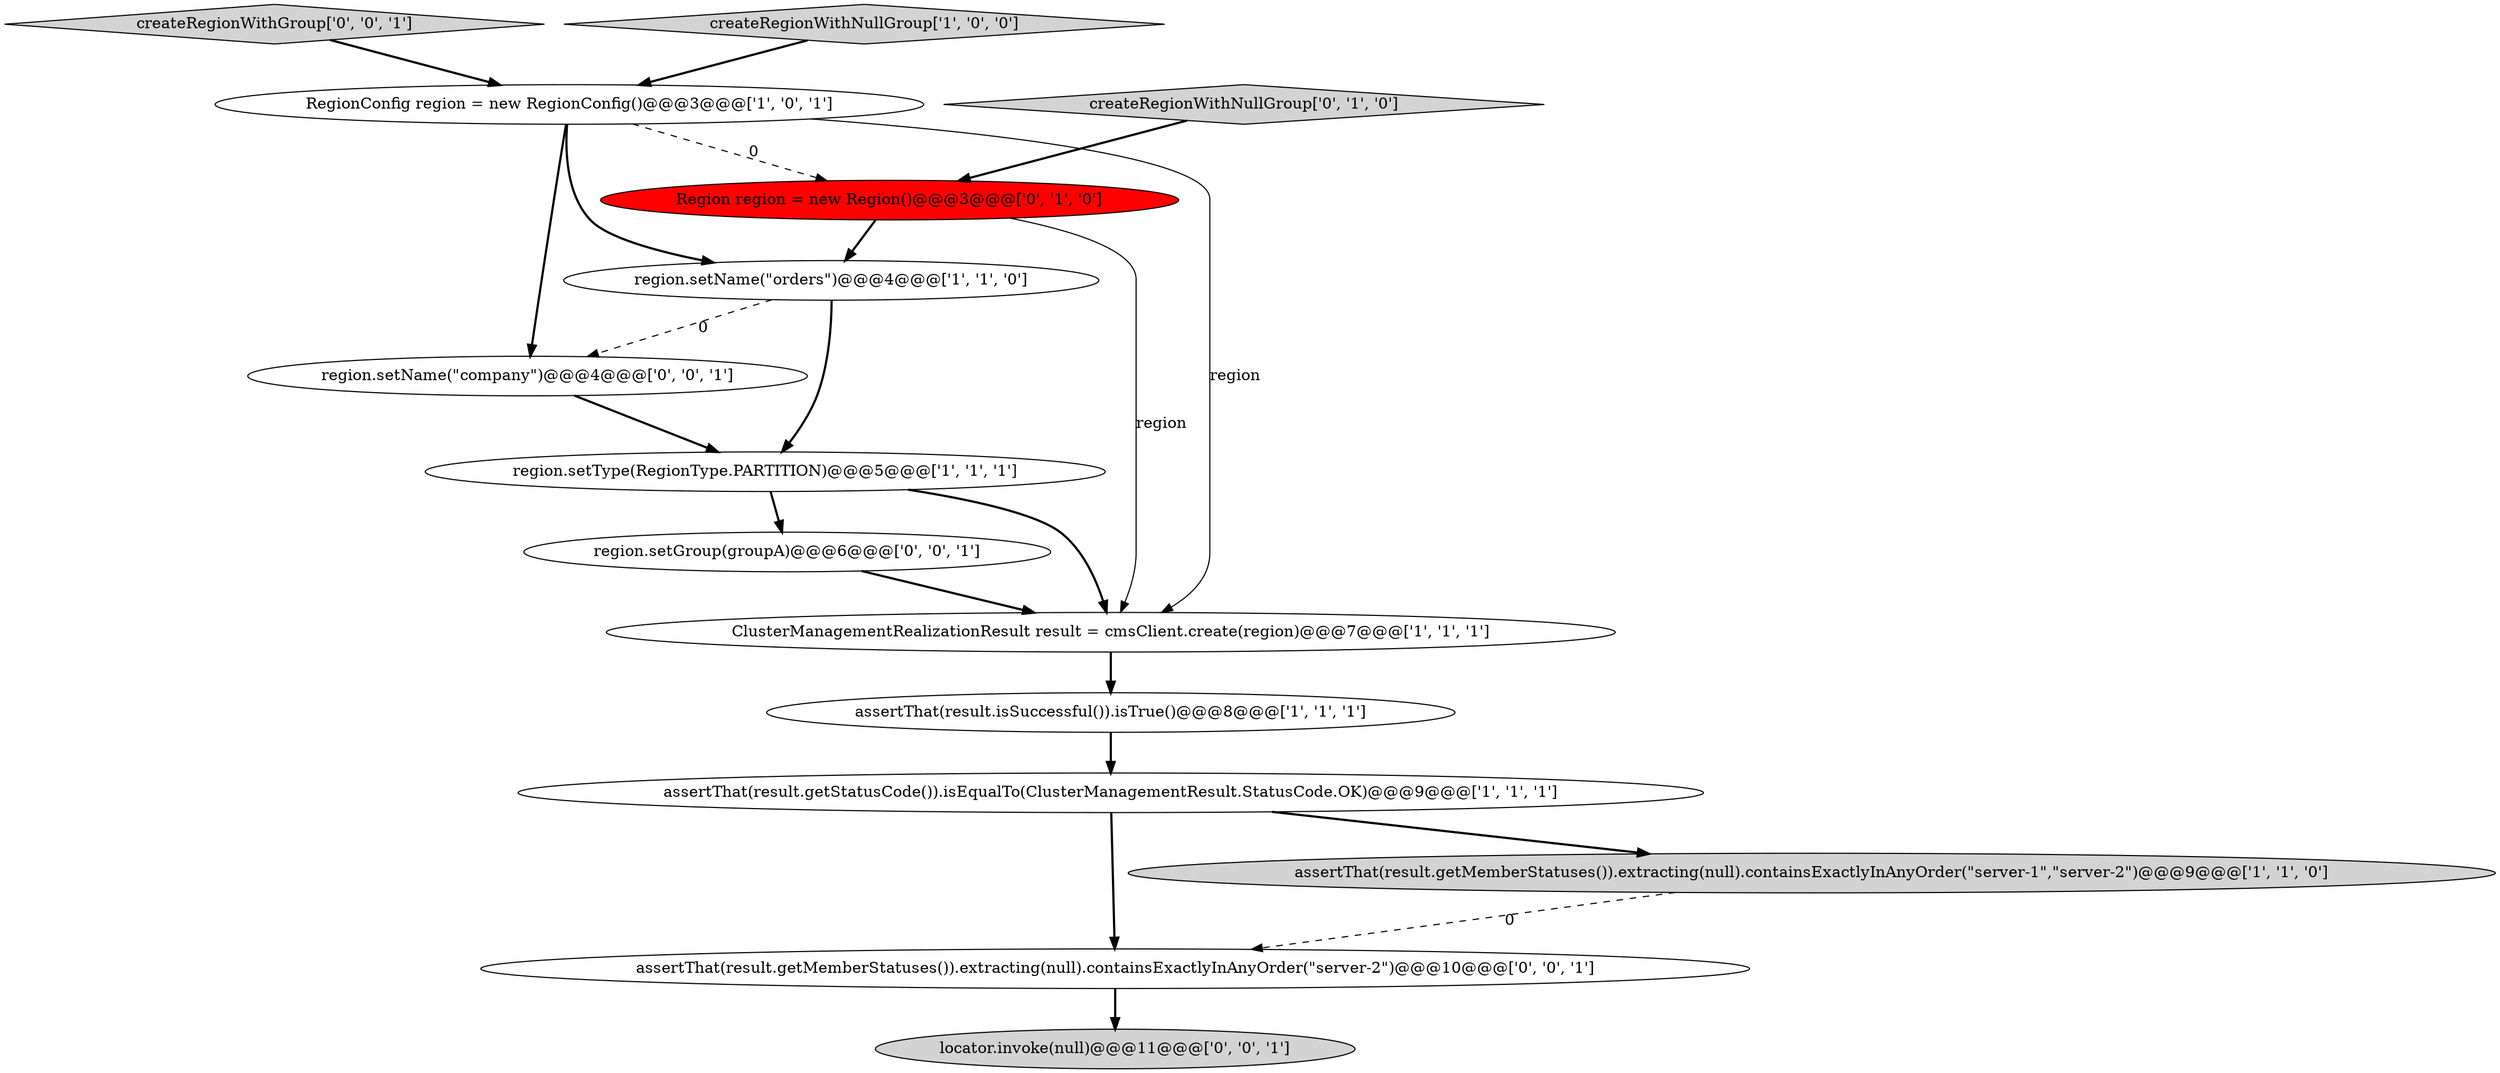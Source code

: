 digraph {
10 [style = filled, label = "locator.invoke(null)@@@11@@@['0', '0', '1']", fillcolor = lightgray, shape = ellipse image = "AAA0AAABBB3BBB"];
11 [style = filled, label = "assertThat(result.getMemberStatuses()).extracting(null).containsExactlyInAnyOrder(\"server-2\")@@@10@@@['0', '0', '1']", fillcolor = white, shape = ellipse image = "AAA0AAABBB3BBB"];
12 [style = filled, label = "createRegionWithGroup['0', '0', '1']", fillcolor = lightgray, shape = diamond image = "AAA0AAABBB3BBB"];
7 [style = filled, label = "assertThat(result.getStatusCode()).isEqualTo(ClusterManagementResult.StatusCode.OK)@@@9@@@['1', '1', '1']", fillcolor = white, shape = ellipse image = "AAA0AAABBB1BBB"];
9 [style = filled, label = "Region region = new Region()@@@3@@@['0', '1', '0']", fillcolor = red, shape = ellipse image = "AAA1AAABBB2BBB"];
14 [style = filled, label = "region.setName(\"company\")@@@4@@@['0', '0', '1']", fillcolor = white, shape = ellipse image = "AAA0AAABBB3BBB"];
0 [style = filled, label = "assertThat(result.getMemberStatuses()).extracting(null).containsExactlyInAnyOrder(\"server-1\",\"server-2\")@@@9@@@['1', '1', '0']", fillcolor = lightgray, shape = ellipse image = "AAA0AAABBB1BBB"];
4 [style = filled, label = "ClusterManagementRealizationResult result = cmsClient.create(region)@@@7@@@['1', '1', '1']", fillcolor = white, shape = ellipse image = "AAA0AAABBB1BBB"];
6 [style = filled, label = "assertThat(result.isSuccessful()).isTrue()@@@8@@@['1', '1', '1']", fillcolor = white, shape = ellipse image = "AAA0AAABBB1BBB"];
13 [style = filled, label = "region.setGroup(groupA)@@@6@@@['0', '0', '1']", fillcolor = white, shape = ellipse image = "AAA0AAABBB3BBB"];
2 [style = filled, label = "region.setName(\"orders\")@@@4@@@['1', '1', '0']", fillcolor = white, shape = ellipse image = "AAA0AAABBB1BBB"];
5 [style = filled, label = "createRegionWithNullGroup['1', '0', '0']", fillcolor = lightgray, shape = diamond image = "AAA0AAABBB1BBB"];
1 [style = filled, label = "RegionConfig region = new RegionConfig()@@@3@@@['1', '0', '1']", fillcolor = white, shape = ellipse image = "AAA0AAABBB1BBB"];
8 [style = filled, label = "createRegionWithNullGroup['0', '1', '0']", fillcolor = lightgray, shape = diamond image = "AAA0AAABBB2BBB"];
3 [style = filled, label = "region.setType(RegionType.PARTITION)@@@5@@@['1', '1', '1']", fillcolor = white, shape = ellipse image = "AAA0AAABBB1BBB"];
14->3 [style = bold, label=""];
7->11 [style = bold, label=""];
9->4 [style = solid, label="region"];
4->6 [style = bold, label=""];
9->2 [style = bold, label=""];
2->3 [style = bold, label=""];
1->9 [style = dashed, label="0"];
7->0 [style = bold, label=""];
0->11 [style = dashed, label="0"];
12->1 [style = bold, label=""];
3->4 [style = bold, label=""];
1->4 [style = solid, label="region"];
5->1 [style = bold, label=""];
2->14 [style = dashed, label="0"];
11->10 [style = bold, label=""];
8->9 [style = bold, label=""];
3->13 [style = bold, label=""];
1->14 [style = bold, label=""];
1->2 [style = bold, label=""];
6->7 [style = bold, label=""];
13->4 [style = bold, label=""];
}
